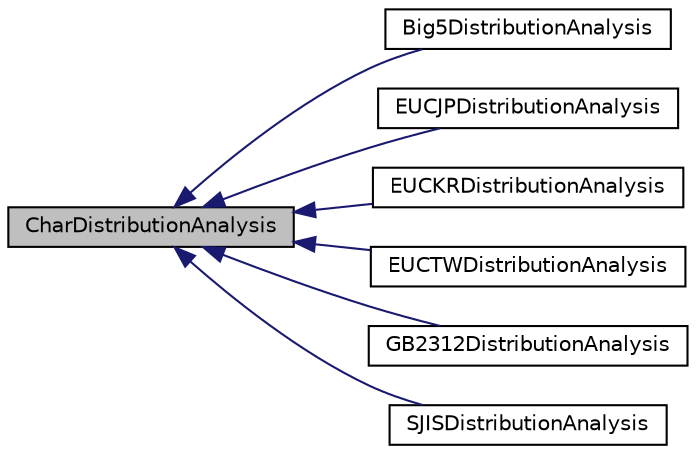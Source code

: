 digraph "CharDistributionAnalysis"
{
  edge [fontname="Helvetica",fontsize="10",labelfontname="Helvetica",labelfontsize="10"];
  node [fontname="Helvetica",fontsize="10",shape=record];
  rankdir="LR";
  Node0 [label="CharDistributionAnalysis",height=0.2,width=0.4,color="black", fillcolor="grey75", style="filled", fontcolor="black"];
  Node0 -> Node1 [dir="back",color="midnightblue",fontsize="10",style="solid",fontname="Helvetica"];
  Node1 [label="Big5DistributionAnalysis",height=0.2,width=0.4,color="black", fillcolor="white", style="filled",URL="$class_big5_distribution_analysis.html"];
  Node0 -> Node2 [dir="back",color="midnightblue",fontsize="10",style="solid",fontname="Helvetica"];
  Node2 [label="EUCJPDistributionAnalysis",height=0.2,width=0.4,color="black", fillcolor="white", style="filled",URL="$class_e_u_c_j_p_distribution_analysis.html"];
  Node0 -> Node3 [dir="back",color="midnightblue",fontsize="10",style="solid",fontname="Helvetica"];
  Node3 [label="EUCKRDistributionAnalysis",height=0.2,width=0.4,color="black", fillcolor="white", style="filled",URL="$class_e_u_c_k_r_distribution_analysis.html"];
  Node0 -> Node4 [dir="back",color="midnightblue",fontsize="10",style="solid",fontname="Helvetica"];
  Node4 [label="EUCTWDistributionAnalysis",height=0.2,width=0.4,color="black", fillcolor="white", style="filled",URL="$class_e_u_c_t_w_distribution_analysis.html"];
  Node0 -> Node5 [dir="back",color="midnightblue",fontsize="10",style="solid",fontname="Helvetica"];
  Node5 [label="GB2312DistributionAnalysis",height=0.2,width=0.4,color="black", fillcolor="white", style="filled",URL="$class_g_b2312_distribution_analysis.html"];
  Node0 -> Node6 [dir="back",color="midnightblue",fontsize="10",style="solid",fontname="Helvetica"];
  Node6 [label="SJISDistributionAnalysis",height=0.2,width=0.4,color="black", fillcolor="white", style="filled",URL="$class_s_j_i_s_distribution_analysis.html"];
}
